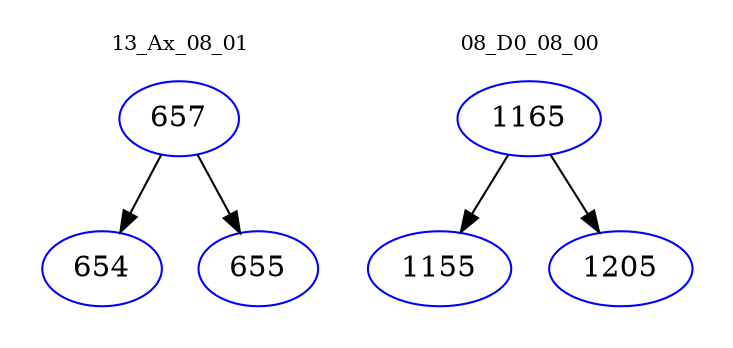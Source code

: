 digraph{
subgraph cluster_0 {
color = white
label = "13_Ax_08_01";
fontsize=10;
T0_657 [label="657", color="blue"]
T0_657 -> T0_654 [color="black"]
T0_654 [label="654", color="blue"]
T0_657 -> T0_655 [color="black"]
T0_655 [label="655", color="blue"]
}
subgraph cluster_1 {
color = white
label = "08_D0_08_00";
fontsize=10;
T1_1165 [label="1165", color="blue"]
T1_1165 -> T1_1155 [color="black"]
T1_1155 [label="1155", color="blue"]
T1_1165 -> T1_1205 [color="black"]
T1_1205 [label="1205", color="blue"]
}
}
